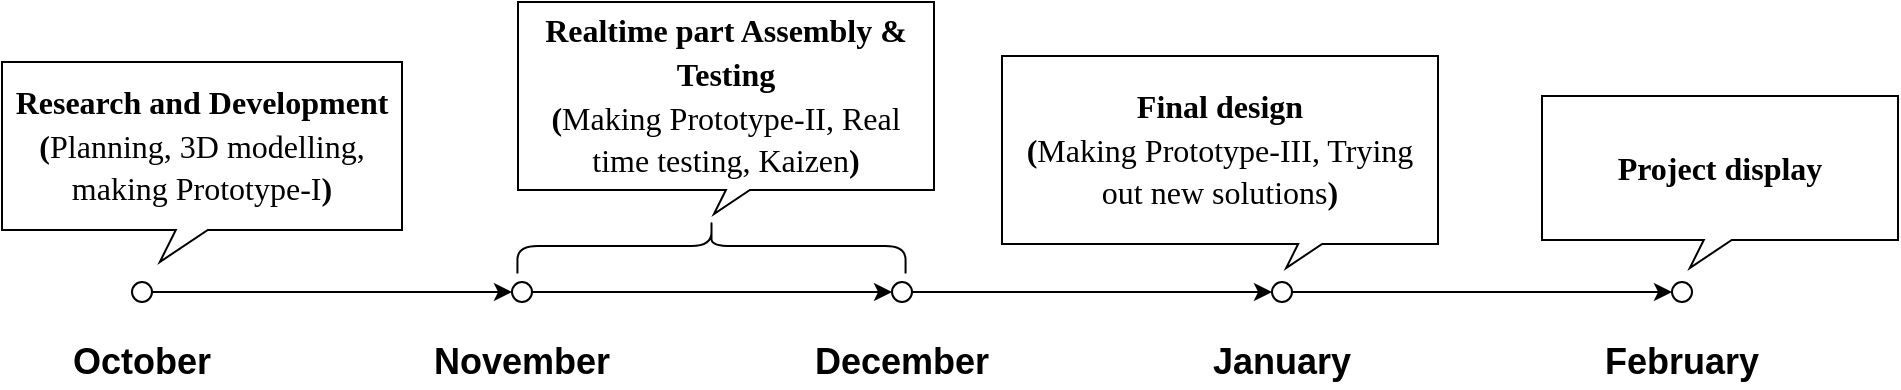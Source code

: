 <mxfile version="20.2.8" type="github">
  <diagram id="xycHO7ozFK3mhI7tjz7B" name="Page-1">
    <mxGraphModel dx="1303" dy="787" grid="1" gridSize="10" guides="1" tooltips="1" connect="1" arrows="1" fold="1" page="1" pageScale="1" pageWidth="850" pageHeight="1100" math="0" shadow="0">
      <root>
        <mxCell id="0" />
        <mxCell id="1" parent="0" />
        <mxCell id="jKmjTJNsFh4TUmNSs2h7-21" style="edgeStyle=orthogonalEdgeStyle;rounded=0;orthogonalLoop=1;jettySize=auto;html=1;entryX=0;entryY=0.5;entryDx=0;entryDy=0;fontSize=18;" edge="1" parent="1" source="jKmjTJNsFh4TUmNSs2h7-2" target="jKmjTJNsFh4TUmNSs2h7-6">
          <mxGeometry relative="1" as="geometry" />
        </mxCell>
        <mxCell id="jKmjTJNsFh4TUmNSs2h7-2" value="" style="ellipse;whiteSpace=wrap;html=1;aspect=fixed;" vertex="1" parent="1">
          <mxGeometry x="135" y="240" width="10" height="10" as="geometry" />
        </mxCell>
        <mxCell id="jKmjTJNsFh4TUmNSs2h7-22" style="edgeStyle=orthogonalEdgeStyle;rounded=0;orthogonalLoop=1;jettySize=auto;html=1;entryX=0;entryY=0.5;entryDx=0;entryDy=0;fontSize=18;" edge="1" parent="1" source="jKmjTJNsFh4TUmNSs2h7-6" target="jKmjTJNsFh4TUmNSs2h7-8">
          <mxGeometry relative="1" as="geometry" />
        </mxCell>
        <mxCell id="jKmjTJNsFh4TUmNSs2h7-6" value="" style="ellipse;whiteSpace=wrap;html=1;aspect=fixed;" vertex="1" parent="1">
          <mxGeometry x="325" y="240" width="10" height="10" as="geometry" />
        </mxCell>
        <mxCell id="jKmjTJNsFh4TUmNSs2h7-23" style="edgeStyle=orthogonalEdgeStyle;rounded=0;orthogonalLoop=1;jettySize=auto;html=1;entryX=0;entryY=0.5;entryDx=0;entryDy=0;fontSize=18;" edge="1" parent="1" source="jKmjTJNsFh4TUmNSs2h7-8" target="jKmjTJNsFh4TUmNSs2h7-16">
          <mxGeometry relative="1" as="geometry" />
        </mxCell>
        <mxCell id="jKmjTJNsFh4TUmNSs2h7-8" value="" style="ellipse;whiteSpace=wrap;html=1;aspect=fixed;" vertex="1" parent="1">
          <mxGeometry x="515" y="240" width="10" height="10" as="geometry" />
        </mxCell>
        <mxCell id="jKmjTJNsFh4TUmNSs2h7-10" value="&lt;b&gt;&lt;font style=&quot;font-size: 18px;&quot;&gt;October&lt;/font&gt;&lt;/b&gt;" style="text;html=1;strokeColor=none;fillColor=none;align=center;verticalAlign=middle;whiteSpace=wrap;rounded=0;fontSize=30;" vertex="1" parent="1">
          <mxGeometry x="95" y="260" width="90" height="30" as="geometry" />
        </mxCell>
        <mxCell id="jKmjTJNsFh4TUmNSs2h7-12" value="&lt;b&gt;&lt;font style=&quot;font-size: 18px;&quot;&gt;November&lt;/font&gt;&lt;/b&gt;" style="text;html=1;strokeColor=none;fillColor=none;align=center;verticalAlign=middle;whiteSpace=wrap;rounded=0;fontSize=30;" vertex="1" parent="1">
          <mxGeometry x="285" y="260" width="90" height="30" as="geometry" />
        </mxCell>
        <mxCell id="jKmjTJNsFh4TUmNSs2h7-13" value="&lt;b&gt;&lt;font style=&quot;font-size: 18px;&quot;&gt;December&lt;/font&gt;&lt;/b&gt;" style="text;html=1;strokeColor=none;fillColor=none;align=center;verticalAlign=middle;whiteSpace=wrap;rounded=0;fontSize=30;" vertex="1" parent="1">
          <mxGeometry x="475" y="260" width="90" height="30" as="geometry" />
        </mxCell>
        <mxCell id="jKmjTJNsFh4TUmNSs2h7-25" style="edgeStyle=orthogonalEdgeStyle;rounded=0;orthogonalLoop=1;jettySize=auto;html=1;entryX=0;entryY=0.5;entryDx=0;entryDy=0;fontSize=18;" edge="1" parent="1" source="jKmjTJNsFh4TUmNSs2h7-16" target="jKmjTJNsFh4TUmNSs2h7-19">
          <mxGeometry relative="1" as="geometry" />
        </mxCell>
        <mxCell id="jKmjTJNsFh4TUmNSs2h7-16" value="" style="ellipse;whiteSpace=wrap;html=1;aspect=fixed;" vertex="1" parent="1">
          <mxGeometry x="705" y="240" width="10" height="10" as="geometry" />
        </mxCell>
        <mxCell id="jKmjTJNsFh4TUmNSs2h7-17" value="&lt;b&gt;&lt;font style=&quot;font-size: 18px;&quot;&gt;January&lt;/font&gt;&lt;/b&gt;" style="text;html=1;strokeColor=none;fillColor=none;align=center;verticalAlign=middle;whiteSpace=wrap;rounded=0;fontSize=30;" vertex="1" parent="1">
          <mxGeometry x="665" y="260" width="90" height="30" as="geometry" />
        </mxCell>
        <mxCell id="jKmjTJNsFh4TUmNSs2h7-19" value="" style="ellipse;whiteSpace=wrap;html=1;aspect=fixed;" vertex="1" parent="1">
          <mxGeometry x="905" y="240" width="10" height="10" as="geometry" />
        </mxCell>
        <mxCell id="jKmjTJNsFh4TUmNSs2h7-20" value="&lt;font style=&quot;font-size: 18px;&quot;&gt;&lt;b&gt;February&lt;/b&gt;&lt;/font&gt;" style="text;html=1;strokeColor=none;fillColor=none;align=center;verticalAlign=middle;whiteSpace=wrap;rounded=0;fontSize=30;" vertex="1" parent="1">
          <mxGeometry x="865" y="260" width="90" height="30" as="geometry" />
        </mxCell>
        <mxCell id="jKmjTJNsFh4TUmNSs2h7-26" value="&lt;font face=&quot;Times New Roman&quot;&gt;&lt;b style=&quot;font-size: 16px;&quot;&gt;Research and Development&lt;br&gt;(&lt;/b&gt;&lt;span style=&quot;font-size: 16px;&quot;&gt;Planning, 3D modelling, making Prototype-I&lt;/span&gt;&lt;b style=&quot;font-size: 16px;&quot;&gt;)&lt;br&gt;&lt;/b&gt;&lt;/font&gt;" style="whiteSpace=wrap;html=1;shape=mxgraph.basic.rectCallout;dx=94.9;dy=16;boundedLbl=1;fontSize=18;" vertex="1" parent="1">
          <mxGeometry x="70" y="130" width="200" height="100" as="geometry" />
        </mxCell>
        <mxCell id="jKmjTJNsFh4TUmNSs2h7-27" value="" style="shape=curlyBracket;whiteSpace=wrap;html=1;rounded=1;flipH=1;fontFamily=Times New Roman;fontSize=16;rotation=-90;size=0.5;" vertex="1" parent="1">
          <mxGeometry x="411" y="125" width="27.5" height="194.06" as="geometry" />
        </mxCell>
        <mxCell id="jKmjTJNsFh4TUmNSs2h7-29" value="&lt;b style=&quot;font-family: &amp;quot;Times New Roman&amp;quot;; font-size: 16px;&quot;&gt;Realtime part Assembly &amp;amp; Testing&lt;br&gt;(&lt;/b&gt;&lt;span style=&quot;font-family: &amp;quot;Times New Roman&amp;quot;; font-size: 16px;&quot;&gt;Making Prototype-II, Real time testing, Kaizen&lt;/span&gt;&lt;b style=&quot;font-family: &amp;quot;Times New Roman&amp;quot;; font-size: 16px;&quot;&gt;)&lt;br&gt;&lt;/b&gt;" style="whiteSpace=wrap;html=1;shape=mxgraph.basic.rectCallout;dx=109.96;dy=12;boundedLbl=1;fontSize=18;" vertex="1" parent="1">
          <mxGeometry x="328" y="100" width="208" height="106" as="geometry" />
        </mxCell>
        <mxCell id="jKmjTJNsFh4TUmNSs2h7-30" value="&lt;b style=&quot;font-family: &amp;quot;Times New Roman&amp;quot;; font-size: 16px;&quot;&gt;Final design&lt;br&gt;(&lt;/b&gt;&lt;span style=&quot;font-family: &amp;quot;Times New Roman&amp;quot;; font-size: 16px;&quot;&gt;Making Prototype-III, Trying out new solutions&lt;/span&gt;&lt;b style=&quot;font-family: &amp;quot;Times New Roman&amp;quot;; font-size: 16px;&quot;&gt;)&lt;br&gt;&lt;/b&gt;" style="whiteSpace=wrap;html=1;shape=mxgraph.basic.rectCallout;dx=154.08;dy=12;boundedLbl=1;fontSize=18;" vertex="1" parent="1">
          <mxGeometry x="570" y="127" width="218" height="106" as="geometry" />
        </mxCell>
        <mxCell id="jKmjTJNsFh4TUmNSs2h7-31" value="&lt;b style=&quot;font-family: &amp;quot;Times New Roman&amp;quot;; font-size: 16px;&quot;&gt;Project display&lt;br&gt;&lt;/b&gt;" style="whiteSpace=wrap;html=1;shape=mxgraph.basic.rectCallout;dx=87.9;dy=14;boundedLbl=1;fontSize=18;" vertex="1" parent="1">
          <mxGeometry x="840" y="147" width="178" height="86" as="geometry" />
        </mxCell>
      </root>
    </mxGraphModel>
  </diagram>
</mxfile>
